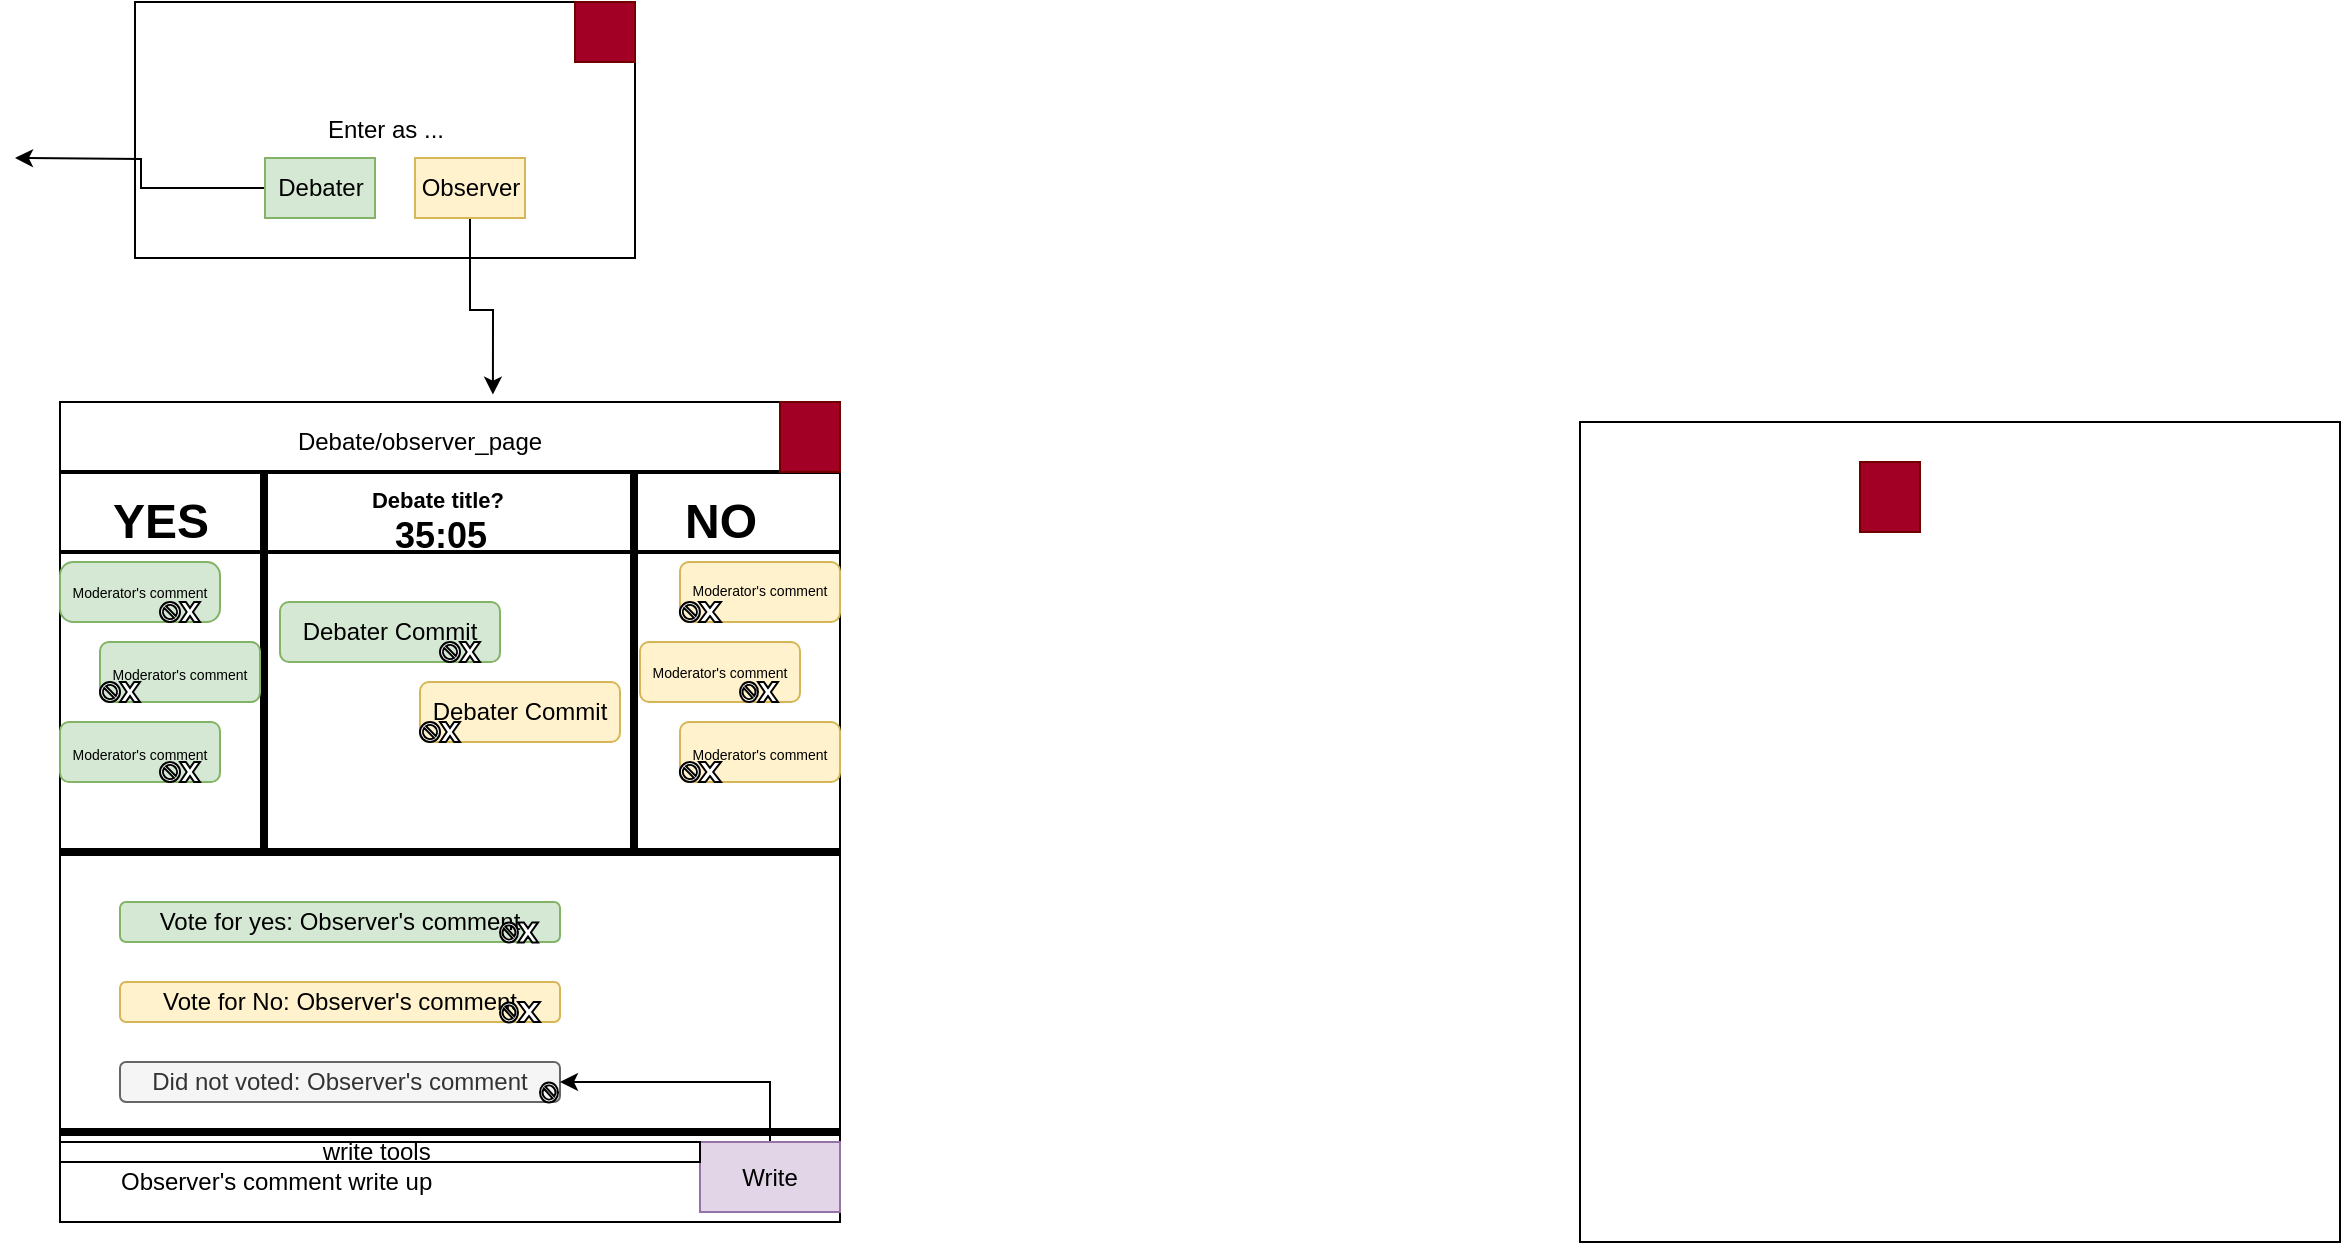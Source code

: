 <mxfile version="10.6.1" type="github"><diagram name="Page-1" id="9f46799a-70d6-7492-0946-bef42562c5a5"><mxGraphModel dx="678" dy="397" grid="1" gridSize="10" guides="0" tooltips="1" connect="1" arrows="1" fold="1" page="1" pageScale="1" pageWidth="1100" pageHeight="850" background="#ffffff" math="0" shadow="0"><root><mxCell id="0"/><mxCell id="1" parent="0"/><mxCell id="0BwkizLxuASDvBMF9xvJ-2" value="Enter as ..." style="rounded=0;whiteSpace=wrap;html=1;" vertex="1" parent="1"><mxGeometry x="67.5" y="40" width="250" height="128" as="geometry"/></mxCell><mxCell id="0BwkizLxuASDvBMF9xvJ-8" style="edgeStyle=orthogonalEdgeStyle;rounded=0;orthogonalLoop=1;jettySize=auto;html=1;exitX=0;exitY=0.5;exitDx=0;exitDy=0;" edge="1" parent="1" source="0BwkizLxuASDvBMF9xvJ-3"><mxGeometry relative="1" as="geometry"><mxPoint x="7.5" y="118" as="targetPoint"/></mxGeometry></mxCell><mxCell id="0BwkizLxuASDvBMF9xvJ-3" value="Debater" style="rounded=0;whiteSpace=wrap;html=1;fillColor=#d5e8d4;strokeColor=#82b366;" vertex="1" parent="1"><mxGeometry x="132.5" y="118" width="55" height="30" as="geometry"/></mxCell><mxCell id="0BwkizLxuASDvBMF9xvJ-64" style="edgeStyle=orthogonalEdgeStyle;rounded=0;orthogonalLoop=1;jettySize=auto;html=1;exitX=0.5;exitY=1;exitDx=0;exitDy=0;entryX=0.555;entryY=-0.009;entryDx=0;entryDy=0;entryPerimeter=0;" edge="1" parent="1" source="0BwkizLxuASDvBMF9xvJ-4" target="0BwkizLxuASDvBMF9xvJ-10"><mxGeometry relative="1" as="geometry"/></mxCell><mxCell id="0BwkizLxuASDvBMF9xvJ-4" value="Observer" style="rounded=0;whiteSpace=wrap;html=1;fillColor=#fff2cc;strokeColor=#d6b656;" vertex="1" parent="1"><mxGeometry x="207.5" y="118" width="55" height="30" as="geometry"/></mxCell><mxCell id="0BwkizLxuASDvBMF9xvJ-9" value="" style="rounded=0;whiteSpace=wrap;html=1;fillColor=#a20025;strokeColor=#6F0000;fontColor=#ffffff;" vertex="1" parent="1"><mxGeometry x="287.5" y="40" width="30" height="30" as="geometry"/></mxCell><mxCell id="0BwkizLxuASDvBMF9xvJ-10" value="" style="rounded=0;whiteSpace=wrap;html=1;strokeColor=#000000;" vertex="1" parent="1"><mxGeometry x="30" y="240" width="390" height="410" as="geometry"/></mxCell><mxCell id="0BwkizLxuASDvBMF9xvJ-13" value="" style="line;strokeWidth=2;html=1;" vertex="1" parent="1"><mxGeometry x="30" y="270" width="390" height="10" as="geometry"/></mxCell><mxCell id="0BwkizLxuASDvBMF9xvJ-14" value="" style="rounded=0;whiteSpace=wrap;html=1;fillColor=#a20025;strokeColor=#6F0000;fontColor=#ffffff;" vertex="1" parent="1"><mxGeometry x="390" y="240" width="30" height="35" as="geometry"/></mxCell><mxCell id="0BwkizLxuASDvBMF9xvJ-16" value="" style="line;strokeWidth=2;html=1;" vertex="1" parent="1"><mxGeometry x="30" y="310" width="390" height="10" as="geometry"/></mxCell><mxCell id="0BwkizLxuASDvBMF9xvJ-20" value="" style="line;strokeWidth=4;html=1;perimeter=backbonePerimeter;points=[];outlineConnect=0;rotation=90;" vertex="1" parent="1"><mxGeometry x="221" y="366" width="192" height="10" as="geometry"/></mxCell><mxCell id="0BwkizLxuASDvBMF9xvJ-21" value="" style="line;strokeWidth=4;html=1;perimeter=backbonePerimeter;points=[];outlineConnect=0;rotation=90;" vertex="1" parent="1"><mxGeometry x="36" y="360" width="192" height="20" as="geometry"/></mxCell><mxCell id="0BwkizLxuASDvBMF9xvJ-22" value="" style="line;strokeWidth=4;html=1;perimeter=backbonePerimeter;points=[];outlineConnect=0;" vertex="1" parent="1"><mxGeometry x="30" y="460" width="390" height="10" as="geometry"/></mxCell><mxCell id="0BwkizLxuASDvBMF9xvJ-23" value="" style="line;strokeWidth=4;html=1;perimeter=backbonePerimeter;points=[];outlineConnect=0;" vertex="1" parent="1"><mxGeometry x="30" y="600" width="390" height="10" as="geometry"/></mxCell><mxCell id="0BwkizLxuASDvBMF9xvJ-24" value="Vote for yes: Observer's comment" style="rounded=1;whiteSpace=wrap;html=1;strokeColor=#82b366;fillColor=#d5e8d4;" vertex="1" parent="1"><mxGeometry x="60" y="490" width="220" height="20" as="geometry"/></mxCell><mxCell id="0BwkizLxuASDvBMF9xvJ-25" value="&lt;span&gt;Vote for No: Observer's comment&lt;/span&gt;" style="rounded=1;whiteSpace=wrap;html=1;strokeColor=#d6b656;fillColor=#fff2cc;" vertex="1" parent="1"><mxGeometry x="60" y="530" width="220" height="20" as="geometry"/></mxCell><mxCell id="0BwkizLxuASDvBMF9xvJ-26" value="&lt;span&gt;Did not voted: Observer's comment&lt;/span&gt;" style="rounded=1;whiteSpace=wrap;html=1;strokeColor=#666666;fillColor=#f5f5f5;fontColor=#333333;" vertex="1" parent="1"><mxGeometry x="60" y="570" width="220" height="20" as="geometry"/></mxCell><mxCell id="0BwkizLxuASDvBMF9xvJ-28" value="&lt;font style=&quot;font-size: 7px ; line-height: 300%&quot;&gt;Moderator's comment&lt;/font&gt;" style="rounded=1;whiteSpace=wrap;html=1;strokeColor=#82b366;fillColor=#d5e8d4;arcSize=22;" vertex="1" parent="1"><mxGeometry x="30" y="320" width="80" height="30" as="geometry"/></mxCell><mxCell id="0BwkizLxuASDvBMF9xvJ-48" value="&lt;font style=&quot;font-size: 7px&quot;&gt;Moderator's comment&lt;/font&gt;" style="rounded=1;whiteSpace=wrap;html=1;strokeColor=#82b366;fillColor=#d5e8d4;" vertex="1" parent="1"><mxGeometry x="30" y="400" width="80" height="30" as="geometry"/></mxCell><mxCell id="0BwkizLxuASDvBMF9xvJ-29" value="&lt;span style=&quot;font-size: 7px ; line-height: 180%&quot;&gt;Moderator's comment&lt;/span&gt;" style="rounded=1;whiteSpace=wrap;html=1;strokeColor=#82b366;fillColor=#d5e8d4;" vertex="1" parent="1"><mxGeometry x="50" y="360" width="80" height="30" as="geometry"/></mxCell><mxCell id="0BwkizLxuASDvBMF9xvJ-32" value="Debater Commit" style="rounded=1;whiteSpace=wrap;html=1;strokeColor=#82b366;fillColor=#d5e8d4;" vertex="1" parent="1"><mxGeometry x="140" y="340" width="110" height="30" as="geometry"/></mxCell><mxCell id="0BwkizLxuASDvBMF9xvJ-33" value="&lt;span&gt;Debater Commit&lt;/span&gt;" style="rounded=1;whiteSpace=wrap;html=1;strokeColor=#d6b656;fillColor=#fff2cc;" vertex="1" parent="1"><mxGeometry x="210" y="380" width="100" height="30" as="geometry"/></mxCell><mxCell id="0BwkizLxuASDvBMF9xvJ-35" value="" style="rounded=0;whiteSpace=wrap;html=1;strokeColor=#000000;" vertex="1" parent="1"><mxGeometry x="790" y="250" width="380" height="410" as="geometry"/></mxCell><mxCell id="0BwkizLxuASDvBMF9xvJ-65" style="edgeStyle=orthogonalEdgeStyle;rounded=0;orthogonalLoop=1;jettySize=auto;html=1;exitX=0.5;exitY=0;exitDx=0;exitDy=0;entryX=1;entryY=0.5;entryDx=0;entryDy=0;" edge="1" parent="1" source="0BwkizLxuASDvBMF9xvJ-36" target="0BwkizLxuASDvBMF9xvJ-26"><mxGeometry relative="1" as="geometry"/></mxCell><mxCell id="0BwkizLxuASDvBMF9xvJ-36" value="Write" style="rounded=0;whiteSpace=wrap;html=1;fillColor=#e1d5e7;strokeColor=#9673a6;" vertex="1" parent="1"><mxGeometry x="350" y="610" width="70" height="35" as="geometry"/></mxCell><mxCell id="0BwkizLxuASDvBMF9xvJ-37" value="" style="rounded=0;whiteSpace=wrap;html=1;fillColor=#a20025;strokeColor=#6F0000;fontColor=#ffffff;" vertex="1" parent="1"><mxGeometry x="930" y="270" width="30" height="35" as="geometry"/></mxCell><mxCell id="0BwkizLxuASDvBMF9xvJ-38" value="write tools&amp;nbsp;" style="rounded=0;whiteSpace=wrap;html=1;strokeColor=#000000;" vertex="1" parent="1"><mxGeometry x="30" y="610" width="320" height="10" as="geometry"/></mxCell><mxCell id="0BwkizLxuASDvBMF9xvJ-42" value="YES" style="text;strokeColor=none;fillColor=none;html=1;fontSize=24;fontStyle=1;verticalAlign=middle;align=center;" vertex="1" parent="1"><mxGeometry x="30" y="280" width="100" height="40" as="geometry"/></mxCell><mxCell id="0BwkizLxuASDvBMF9xvJ-43" value="NO" style="text;strokeColor=none;fillColor=none;html=1;fontSize=24;fontStyle=1;verticalAlign=middle;align=center;" vertex="1" parent="1"><mxGeometry x="310" y="280" width="100" height="40" as="geometry"/></mxCell><mxCell id="0BwkizLxuASDvBMF9xvJ-44" value="&lt;font style=&quot;font-size: 18px&quot;&gt;35:05&lt;/font&gt;" style="text;strokeColor=none;fillColor=none;html=1;fontSize=24;fontStyle=1;verticalAlign=middle;align=center;" vertex="1" parent="1"><mxGeometry x="190" y="290" width="60" height="30" as="geometry"/></mxCell><mxCell id="0BwkizLxuASDvBMF9xvJ-45" value="&lt;font style=&quot;font-size: 11px&quot;&gt;Debate title?&amp;nbsp;&lt;/font&gt;" style="text;strokeColor=none;fillColor=none;html=1;fontSize=24;fontStyle=1;verticalAlign=middle;align=center;" vertex="1" parent="1"><mxGeometry x="170" y="280" width="100" height="10" as="geometry"/></mxCell><mxCell id="0BwkizLxuASDvBMF9xvJ-51" value="&lt;font style=&quot;font-size: 7px ; line-height: 260%&quot;&gt;Moderator's comment&lt;/font&gt;" style="rounded=1;whiteSpace=wrap;html=1;strokeColor=#d6b656;fillColor=#fff2cc;" vertex="1" parent="1"><mxGeometry x="340" y="320" width="80" height="30" as="geometry"/></mxCell><mxCell id="0BwkizLxuASDvBMF9xvJ-52" value="&lt;font style=&quot;font-size: 7px ; line-height: 200%&quot;&gt;Moderator's comment&lt;/font&gt;" style="rounded=1;whiteSpace=wrap;html=1;strokeColor=#d6b656;fillColor=#fff2cc;" vertex="1" parent="1"><mxGeometry x="340" y="400" width="80" height="30" as="geometry"/></mxCell><mxCell id="0BwkizLxuASDvBMF9xvJ-53" value="&lt;span style=&quot;font-size: 7px ; line-height: 220%&quot;&gt;Moderator's comment&lt;/span&gt;" style="rounded=1;whiteSpace=wrap;html=1;strokeColor=#d6b656;fillColor=#fff2cc;" vertex="1" parent="1"><mxGeometry x="320" y="360" width="80" height="30" as="geometry"/></mxCell><mxCell id="0BwkizLxuASDvBMF9xvJ-62" value="Observer's comment write up&amp;nbsp;" style="text;html=1;strokeColor=none;fillColor=none;align=center;verticalAlign=middle;whiteSpace=wrap;rounded=0;" vertex="1" parent="1"><mxGeometry x="40" y="620" width="200" height="20" as="geometry"/></mxCell><mxCell id="0BwkizLxuASDvBMF9xvJ-63" value="Debate/observer_page" style="text;html=1;strokeColor=none;fillColor=none;align=center;verticalAlign=middle;whiteSpace=wrap;rounded=0;" vertex="1" parent="1"><mxGeometry x="190" y="250" width="40" height="20" as="geometry"/></mxCell><mxCell id="0BwkizLxuASDvBMF9xvJ-67" value="" style="verticalLabelPosition=bottom;verticalAlign=top;html=1;shape=mxgraph.basic.x;strokeColor=#000000;" vertex="1" parent="1"><mxGeometry x="230" y="360" width="10" height="10" as="geometry"/></mxCell><mxCell id="0BwkizLxuASDvBMF9xvJ-68" value="" style="verticalLabelPosition=bottom;verticalAlign=top;html=1;shape=mxgraph.basic.no_symbol;strokeColor=#000000;" vertex="1" parent="1"><mxGeometry x="220" y="360" width="10" height="10" as="geometry"/></mxCell><mxCell id="0BwkizLxuASDvBMF9xvJ-69" value="" style="shape=image;html=1;verticalAlign=top;verticalLabelPosition=bottom;labelBackgroundColor=#ffffff;imageAspect=0;aspect=fixed;image=https://cdn2.iconfinder.com/data/icons/flat-ui-icons-24-px/24/checkmark-24-128.png;strokeColor=#000000;" vertex="1" parent="1"><mxGeometry x="240" y="360" width="10" height="10" as="geometry"/></mxCell><mxCell id="0BwkizLxuASDvBMF9xvJ-70" value="" style="verticalLabelPosition=bottom;verticalAlign=top;html=1;shape=mxgraph.basic.x;strokeColor=#000000;" vertex="1" parent="1"><mxGeometry x="220" y="400" width="10" height="10" as="geometry"/></mxCell><mxCell id="0BwkizLxuASDvBMF9xvJ-71" value="" style="verticalLabelPosition=bottom;verticalAlign=top;html=1;shape=mxgraph.basic.no_symbol;strokeColor=#000000;" vertex="1" parent="1"><mxGeometry x="210" y="400" width="10" height="10" as="geometry"/></mxCell><mxCell id="0BwkizLxuASDvBMF9xvJ-72" value="" style="shape=image;html=1;verticalAlign=top;verticalLabelPosition=bottom;labelBackgroundColor=#ffffff;imageAspect=0;aspect=fixed;image=https://cdn2.iconfinder.com/data/icons/flat-ui-icons-24-px/24/checkmark-24-128.png;strokeColor=#000000;" vertex="1" parent="1"><mxGeometry x="230" y="400" width="10" height="10" as="geometry"/></mxCell><mxCell id="0BwkizLxuASDvBMF9xvJ-73" value="" style="verticalLabelPosition=bottom;verticalAlign=top;html=1;shape=mxgraph.basic.x;strokeColor=#000000;" vertex="1" parent="1"><mxGeometry x="60" y="380" width="10" height="10" as="geometry"/></mxCell><mxCell id="0BwkizLxuASDvBMF9xvJ-74" value="" style="verticalLabelPosition=bottom;verticalAlign=top;html=1;shape=mxgraph.basic.no_symbol;strokeColor=#000000;" vertex="1" parent="1"><mxGeometry x="50" y="380" width="10" height="10" as="geometry"/></mxCell><mxCell id="0BwkizLxuASDvBMF9xvJ-75" value="" style="shape=image;html=1;verticalAlign=top;verticalLabelPosition=bottom;labelBackgroundColor=#ffffff;imageAspect=0;aspect=fixed;image=https://cdn2.iconfinder.com/data/icons/flat-ui-icons-24-px/24/checkmark-24-128.png;strokeColor=#000000;" vertex="1" parent="1"><mxGeometry x="70" y="380" width="10" height="10" as="geometry"/></mxCell><mxCell id="0BwkizLxuASDvBMF9xvJ-77" value="" style="verticalLabelPosition=bottom;verticalAlign=top;html=1;shape=mxgraph.basic.x;strokeColor=#000000;" vertex="1" parent="1"><mxGeometry x="90" y="340" width="10" height="10" as="geometry"/></mxCell><mxCell id="0BwkizLxuASDvBMF9xvJ-78" value="" style="verticalLabelPosition=bottom;verticalAlign=top;html=1;shape=mxgraph.basic.no_symbol;strokeColor=#000000;" vertex="1" parent="1"><mxGeometry x="80" y="340" width="10" height="10" as="geometry"/></mxCell><mxCell id="0BwkizLxuASDvBMF9xvJ-79" value="" style="shape=image;html=1;verticalAlign=top;verticalLabelPosition=bottom;labelBackgroundColor=#ffffff;imageAspect=0;aspect=fixed;image=https://cdn2.iconfinder.com/data/icons/flat-ui-icons-24-px/24/checkmark-24-128.png;strokeColor=#000000;" vertex="1" parent="1"><mxGeometry x="100" y="340" width="10" height="10" as="geometry"/></mxCell><mxCell id="0BwkizLxuASDvBMF9xvJ-80" value="" style="verticalLabelPosition=bottom;verticalAlign=top;html=1;shape=mxgraph.basic.x;strokeColor=#000000;" vertex="1" parent="1"><mxGeometry x="90" y="420" width="10" height="10" as="geometry"/></mxCell><mxCell id="0BwkizLxuASDvBMF9xvJ-81" value="" style="verticalLabelPosition=bottom;verticalAlign=top;html=1;shape=mxgraph.basic.no_symbol;strokeColor=#000000;" vertex="1" parent="1"><mxGeometry x="80" y="420" width="10" height="10" as="geometry"/></mxCell><mxCell id="0BwkizLxuASDvBMF9xvJ-82" value="" style="shape=image;html=1;verticalAlign=top;verticalLabelPosition=bottom;labelBackgroundColor=#ffffff;imageAspect=0;aspect=fixed;image=https://cdn2.iconfinder.com/data/icons/flat-ui-icons-24-px/24/checkmark-24-128.png;strokeColor=#000000;" vertex="1" parent="1"><mxGeometry x="100" y="420" width="10" height="10" as="geometry"/></mxCell><mxCell id="0BwkizLxuASDvBMF9xvJ-83" value="" style="verticalLabelPosition=bottom;verticalAlign=top;html=1;shape=mxgraph.basic.x;strokeColor=#000000;" vertex="1" parent="1"><mxGeometry x="349.5" y="340" width="11" height="10" as="geometry"/></mxCell><mxCell id="0BwkizLxuASDvBMF9xvJ-84" value="" style="verticalLabelPosition=bottom;verticalAlign=top;html=1;shape=mxgraph.basic.no_symbol;strokeColor=#000000;" vertex="1" parent="1"><mxGeometry x="339.944" y="340" width="10" height="10" as="geometry"/></mxCell><mxCell id="0BwkizLxuASDvBMF9xvJ-85" value="" style="shape=image;html=1;verticalAlign=top;verticalLabelPosition=bottom;labelBackgroundColor=#ffffff;imageAspect=0;aspect=fixed;image=https://cdn2.iconfinder.com/data/icons/flat-ui-icons-24-px/24/checkmark-24-128.png;strokeColor=#000000;" vertex="1" parent="1"><mxGeometry x="359.944" y="340" width="10" height="10" as="geometry"/></mxCell><mxCell id="0BwkizLxuASDvBMF9xvJ-86" value="" style="verticalLabelPosition=bottom;verticalAlign=top;html=1;shape=mxgraph.basic.x;strokeColor=#000000;" vertex="1" parent="1"><mxGeometry x="259" y="500.222" width="10" height="10" as="geometry"/></mxCell><mxCell id="0BwkizLxuASDvBMF9xvJ-87" value="" style="verticalLabelPosition=bottom;verticalAlign=top;html=1;shape=mxgraph.basic.no_symbol;strokeColor=#000000;" vertex="1" parent="1"><mxGeometry x="250" y="500.222" width="9" height="10" as="geometry"/></mxCell><mxCell id="0BwkizLxuASDvBMF9xvJ-88" value="" style="shape=image;html=1;verticalAlign=top;verticalLabelPosition=bottom;labelBackgroundColor=#ffffff;imageAspect=0;aspect=fixed;image=https://cdn2.iconfinder.com/data/icons/flat-ui-icons-24-px/24/checkmark-24-128.png;strokeColor=#000000;" vertex="1" parent="1"><mxGeometry x="269" y="500.222" width="11" height="11" as="geometry"/></mxCell><mxCell id="0BwkizLxuASDvBMF9xvJ-89" value="" style="verticalLabelPosition=bottom;verticalAlign=top;html=1;shape=mxgraph.basic.x;strokeColor=#000000;" vertex="1" parent="1"><mxGeometry x="349.5" y="420" width="11" height="10" as="geometry"/></mxCell><mxCell id="0BwkizLxuASDvBMF9xvJ-90" value="" style="verticalLabelPosition=bottom;verticalAlign=top;html=1;shape=mxgraph.basic.no_symbol;strokeColor=#000000;" vertex="1" parent="1"><mxGeometry x="339.944" y="420" width="10" height="10" as="geometry"/></mxCell><mxCell id="0BwkizLxuASDvBMF9xvJ-91" value="" style="shape=image;html=1;verticalAlign=top;verticalLabelPosition=bottom;labelBackgroundColor=#ffffff;imageAspect=0;aspect=fixed;image=https://cdn2.iconfinder.com/data/icons/flat-ui-icons-24-px/24/checkmark-24-128.png;strokeColor=#000000;" vertex="1" parent="1"><mxGeometry x="359.944" y="420" width="10" height="10" as="geometry"/></mxCell><mxCell id="0BwkizLxuASDvBMF9xvJ-92" value="" style="shape=image;html=1;verticalAlign=top;verticalLabelPosition=bottom;labelBackgroundColor=#ffffff;imageAspect=0;aspect=fixed;image=https://cdn2.iconfinder.com/data/icons/flat-ui-icons-24-px/24/checkmark-24-128.png;strokeColor=#000000;" vertex="1" parent="1"><mxGeometry x="389" y="380" width="11" height="11" as="geometry"/></mxCell><mxCell id="0BwkizLxuASDvBMF9xvJ-93" value="" style="verticalLabelPosition=bottom;verticalAlign=top;html=1;shape=mxgraph.basic.no_symbol;strokeColor=#000000;" vertex="1" parent="1"><mxGeometry x="370" y="380" width="9" height="10" as="geometry"/></mxCell><mxCell id="0BwkizLxuASDvBMF9xvJ-94" value="" style="verticalLabelPosition=bottom;verticalAlign=top;html=1;shape=mxgraph.basic.x;strokeColor=#000000;" vertex="1" parent="1"><mxGeometry x="379" y="380" width="10" height="10" as="geometry"/></mxCell><mxCell id="0BwkizLxuASDvBMF9xvJ-95" value="" style="verticalLabelPosition=bottom;verticalAlign=top;html=1;shape=mxgraph.basic.x;strokeColor=#000000;" vertex="1" parent="1"><mxGeometry x="259" y="540" width="11" height="10" as="geometry"/></mxCell><mxCell id="0BwkizLxuASDvBMF9xvJ-96" value="" style="verticalLabelPosition=bottom;verticalAlign=top;html=1;shape=mxgraph.basic.no_symbol;strokeColor=#000000;" vertex="1" parent="1"><mxGeometry x="250" y="540.222" width="9" height="10" as="geometry"/></mxCell><mxCell id="0BwkizLxuASDvBMF9xvJ-97" value="" style="shape=image;html=1;verticalAlign=top;verticalLabelPosition=bottom;labelBackgroundColor=#ffffff;imageAspect=0;aspect=fixed;image=https://cdn2.iconfinder.com/data/icons/flat-ui-icons-24-px/24/checkmark-24-128.png;strokeColor=#000000;" vertex="1" parent="1"><mxGeometry x="269" y="540.222" width="11" height="11" as="geometry"/></mxCell><mxCell id="0BwkizLxuASDvBMF9xvJ-98" value="" style="verticalLabelPosition=bottom;verticalAlign=top;html=1;shape=mxgraph.basic.no_symbol;strokeColor=#000000;" vertex="1" parent="1"><mxGeometry x="270" y="580.222" width="9" height="10" as="geometry"/></mxCell></root></mxGraphModel></diagram></mxfile>